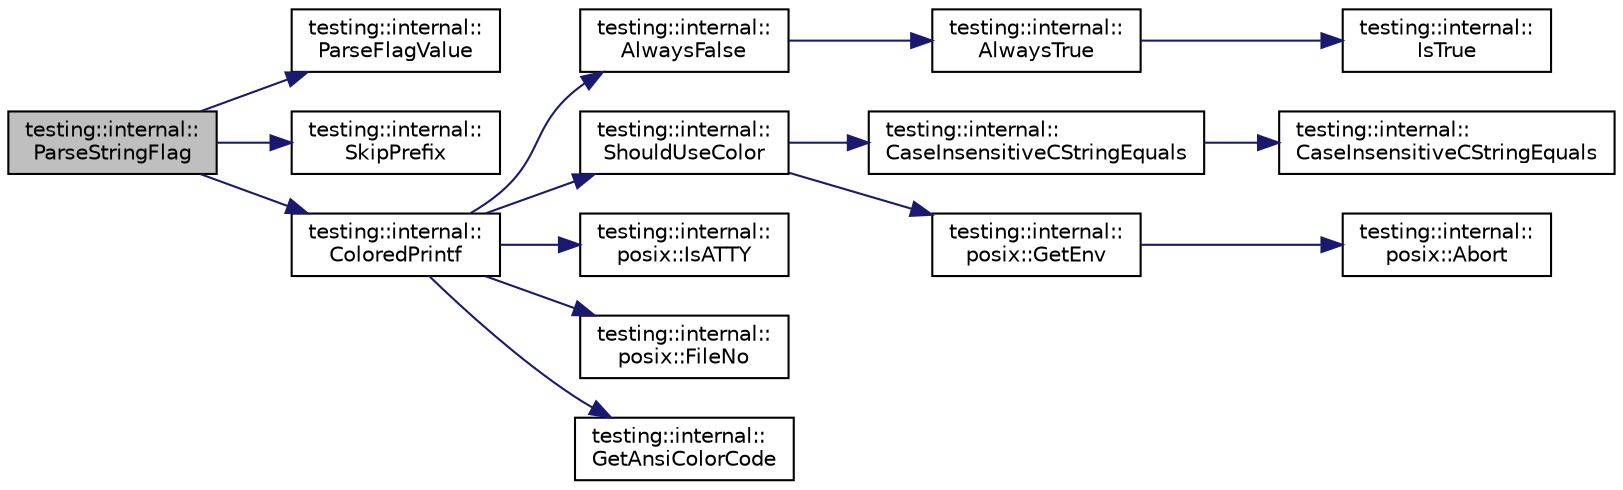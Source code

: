 digraph "testing::internal::ParseStringFlag"
{
  edge [fontname="Helvetica",fontsize="10",labelfontname="Helvetica",labelfontsize="10"];
  node [fontname="Helvetica",fontsize="10",shape=record];
  rankdir="LR";
  Node2447 [label="testing::internal::\lParseStringFlag",height=0.2,width=0.4,color="black", fillcolor="grey75", style="filled", fontcolor="black"];
  Node2447 -> Node2448 [color="midnightblue",fontsize="10",style="solid",fontname="Helvetica"];
  Node2448 [label="testing::internal::\lParseFlagValue",height=0.2,width=0.4,color="black", fillcolor="white", style="filled",URL="$d0/da7/namespacetesting_1_1internal.html#a8bfd56af5e4a89bfb76f7e1723e41b03"];
  Node2447 -> Node2449 [color="midnightblue",fontsize="10",style="solid",fontname="Helvetica"];
  Node2449 [label="testing::internal::\lSkipPrefix",height=0.2,width=0.4,color="black", fillcolor="white", style="filled",URL="$d0/da7/namespacetesting_1_1internal.html#a244d9a3765727306b597b8992ab84036"];
  Node2447 -> Node2450 [color="midnightblue",fontsize="10",style="solid",fontname="Helvetica"];
  Node2450 [label="testing::internal::\lColoredPrintf",height=0.2,width=0.4,color="black", fillcolor="white", style="filled",URL="$d0/da7/namespacetesting_1_1internal.html#adef3055706176001364e54eb73a87e31"];
  Node2450 -> Node2451 [color="midnightblue",fontsize="10",style="solid",fontname="Helvetica"];
  Node2451 [label="testing::internal::\lAlwaysFalse",height=0.2,width=0.4,color="black", fillcolor="white", style="filled",URL="$d0/da7/namespacetesting_1_1internal.html#a4b24c851ab13569b1b15b3d259b60d2e"];
  Node2451 -> Node2452 [color="midnightblue",fontsize="10",style="solid",fontname="Helvetica"];
  Node2452 [label="testing::internal::\lAlwaysTrue",height=0.2,width=0.4,color="black", fillcolor="white", style="filled",URL="$d0/da7/namespacetesting_1_1internal.html#a922c9da63cd4bf94fc473b9ecac76414"];
  Node2452 -> Node2453 [color="midnightblue",fontsize="10",style="solid",fontname="Helvetica"];
  Node2453 [label="testing::internal::\lIsTrue",height=0.2,width=0.4,color="black", fillcolor="white", style="filled",URL="$d0/da7/namespacetesting_1_1internal.html#a527b9bcc13669b9a16400c8514266254"];
  Node2450 -> Node2454 [color="midnightblue",fontsize="10",style="solid",fontname="Helvetica"];
  Node2454 [label="testing::internal::\lShouldUseColor",height=0.2,width=0.4,color="black", fillcolor="white", style="filled",URL="$d0/da7/namespacetesting_1_1internal.html#ac1db1b4603967a6c4404f31cbbac31a6"];
  Node2454 -> Node2455 [color="midnightblue",fontsize="10",style="solid",fontname="Helvetica"];
  Node2455 [label="testing::internal::\lCaseInsensitiveCStringEquals",height=0.2,width=0.4,color="black", fillcolor="white", style="filled",URL="$d0/da7/namespacetesting_1_1internal.html#aebfd0cd34de52d7973a5b2d03ba848cf"];
  Node2455 -> Node2456 [color="midnightblue",fontsize="10",style="solid",fontname="Helvetica"];
  Node2456 [label="testing::internal::\lCaseInsensitiveCStringEquals",height=0.2,width=0.4,color="black", fillcolor="white", style="filled",URL="$d0/da7/namespacetesting_1_1internal.html#ad5b31f61a3cc5b4226d3560f5b48f4dd"];
  Node2454 -> Node2457 [color="midnightblue",fontsize="10",style="solid",fontname="Helvetica"];
  Node2457 [label="testing::internal::\lposix::GetEnv",height=0.2,width=0.4,color="black", fillcolor="white", style="filled",URL="$d0/d81/namespacetesting_1_1internal_1_1posix.html#a1d5e3da5a27eed25986859fa83cafe95"];
  Node2457 -> Node2458 [color="midnightblue",fontsize="10",style="solid",fontname="Helvetica"];
  Node2458 [label="testing::internal::\lposix::Abort",height=0.2,width=0.4,color="black", fillcolor="white", style="filled",URL="$d0/d81/namespacetesting_1_1internal_1_1posix.html#a69b8278c59359dd6a6f941b4643db9fb"];
  Node2450 -> Node2459 [color="midnightblue",fontsize="10",style="solid",fontname="Helvetica"];
  Node2459 [label="testing::internal::\lposix::IsATTY",height=0.2,width=0.4,color="black", fillcolor="white", style="filled",URL="$d0/d81/namespacetesting_1_1internal_1_1posix.html#a16ebe936b3a8ea462a94191635aedc27"];
  Node2450 -> Node2460 [color="midnightblue",fontsize="10",style="solid",fontname="Helvetica"];
  Node2460 [label="testing::internal::\lposix::FileNo",height=0.2,width=0.4,color="black", fillcolor="white", style="filled",URL="$d0/d81/namespacetesting_1_1internal_1_1posix.html#a3117b067e1f942a2031e666953120ccc"];
  Node2450 -> Node2461 [color="midnightblue",fontsize="10",style="solid",fontname="Helvetica"];
  Node2461 [label="testing::internal::\lGetAnsiColorCode",height=0.2,width=0.4,color="black", fillcolor="white", style="filled",URL="$d0/da7/namespacetesting_1_1internal.html#a0aefb9deb60e90f19c236559837303d8"];
}
